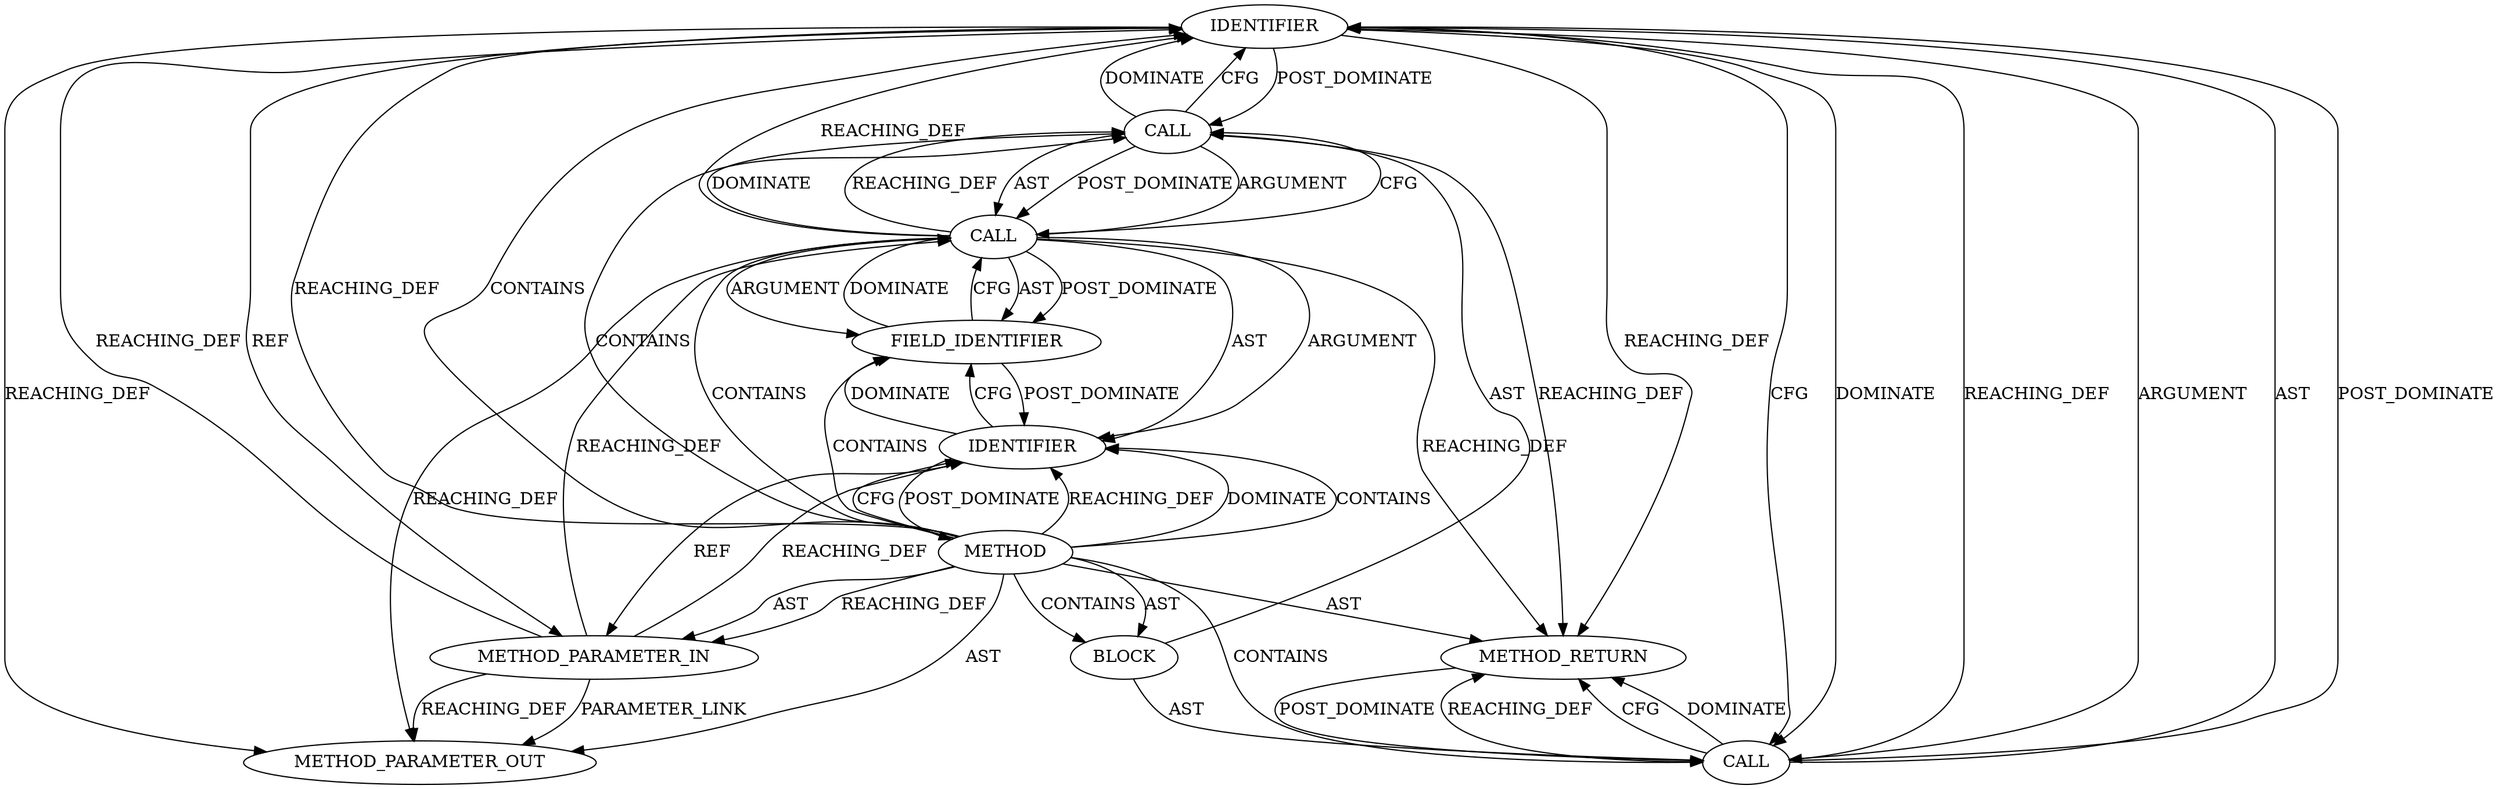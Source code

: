 digraph {
  6503 [label=IDENTIFIER ORDER=1 ARGUMENT_INDEX=1 CODE="con" COLUMN_NUMBER=24 LINE_NUMBER=1911 TYPE_FULL_NAME="ceph_connection*" NAME="con"]
  6497 [label=BLOCK ORDER=2 ARGUMENT_INDEX=-1 CODE="{
	con->in_seq++;
	prepare_read_preamble(con);
}" COLUMN_NUMBER=1 LINE_NUMBER=1909 TYPE_FULL_NAME="void"]
  6501 [label=FIELD_IDENTIFIER ORDER=2 ARGUMENT_INDEX=2 CODE="in_seq" COLUMN_NUMBER=2 LINE_NUMBER=1910 CANONICAL_NAME="in_seq"]
  6498 [label=CALL ORDER=1 ARGUMENT_INDEX=-1 CODE="con->in_seq++" COLUMN_NUMBER=2 METHOD_FULL_NAME="<operator>.postIncrement" LINE_NUMBER=1910 TYPE_FULL_NAME="<empty>" DISPATCH_TYPE="STATIC_DISPATCH" SIGNATURE="" NAME="<operator>.postIncrement"]
  6502 [label=CALL ORDER=2 ARGUMENT_INDEX=-1 CODE="prepare_read_preamble(con)" COLUMN_NUMBER=2 METHOD_FULL_NAME="prepare_read_preamble" LINE_NUMBER=1911 TYPE_FULL_NAME="<empty>" DISPATCH_TYPE="STATIC_DISPATCH" SIGNATURE="" NAME="prepare_read_preamble"]
  6499 [label=CALL ORDER=1 ARGUMENT_INDEX=1 CODE="con->in_seq" COLUMN_NUMBER=2 METHOD_FULL_NAME="<operator>.indirectFieldAccess" LINE_NUMBER=1910 TYPE_FULL_NAME="<empty>" DISPATCH_TYPE="STATIC_DISPATCH" SIGNATURE="" NAME="<operator>.indirectFieldAccess"]
  6500 [label=IDENTIFIER ORDER=1 ARGUMENT_INDEX=1 CODE="con" COLUMN_NUMBER=2 LINE_NUMBER=1910 TYPE_FULL_NAME="ceph_connection*" NAME="con"]
  6496 [label=METHOD_PARAMETER_IN ORDER=1 CODE="struct ceph_connection *con" IS_VARIADIC=false COLUMN_NUMBER=27 LINE_NUMBER=1908 TYPE_FULL_NAME="ceph_connection*" EVALUATION_STRATEGY="BY_VALUE" INDEX=1 NAME="con"]
  13228 [label=METHOD_PARAMETER_OUT ORDER=1 CODE="struct ceph_connection *con" IS_VARIADIC=false COLUMN_NUMBER=27 LINE_NUMBER=1908 TYPE_FULL_NAME="ceph_connection*" EVALUATION_STRATEGY="BY_VALUE" INDEX=1 NAME="con"]
  6504 [label=METHOD_RETURN ORDER=3 CODE="RET" COLUMN_NUMBER=1 LINE_NUMBER=1908 TYPE_FULL_NAME="void" EVALUATION_STRATEGY="BY_VALUE"]
  6495 [label=METHOD COLUMN_NUMBER=1 LINE_NUMBER=1908 COLUMN_NUMBER_END=1 IS_EXTERNAL=false SIGNATURE="void __finish_skip (ceph_connection*)" NAME="__finish_skip" AST_PARENT_TYPE="TYPE_DECL" AST_PARENT_FULL_NAME="messenger_v2.c:<global>" ORDER=85 CODE="static void __finish_skip(struct ceph_connection *con)
{
	con->in_seq++;
	prepare_read_preamble(con);
}" FULL_NAME="__finish_skip" LINE_NUMBER_END=1912 FILENAME="messenger_v2.c"]
  6501 -> 6500 [label=POST_DOMINATE ]
  6499 -> 6500 [label=ARGUMENT ]
  6501 -> 6499 [label=DOMINATE ]
  6499 -> 6498 [label=CFG ]
  6495 -> 6500 [label=REACHING_DEF VARIABLE=""]
  6495 -> 13228 [label=AST ]
  6496 -> 6499 [label=REACHING_DEF VARIABLE="con"]
  6495 -> 6501 [label=CONTAINS ]
  6499 -> 13228 [label=REACHING_DEF VARIABLE="con->in_seq"]
  6503 -> 13228 [label=REACHING_DEF VARIABLE="con"]
  6498 -> 6499 [label=AST ]
  6499 -> 6501 [label=AST ]
  6502 -> 6503 [label=ARGUMENT ]
  6495 -> 6503 [label=REACHING_DEF VARIABLE=""]
  6503 -> 6502 [label=CFG ]
  6495 -> 6500 [label=DOMINATE ]
  6496 -> 13228 [label=REACHING_DEF VARIABLE="con"]
  6501 -> 6499 [label=CFG ]
  6503 -> 6496 [label=REF ]
  6495 -> 6498 [label=CONTAINS ]
  6498 -> 6499 [label=POST_DOMINATE ]
  6500 -> 6501 [label=DOMINATE ]
  6499 -> 6504 [label=REACHING_DEF VARIABLE="con->in_seq"]
  6495 -> 6497 [label=AST ]
  6495 -> 6496 [label=REACHING_DEF VARIABLE=""]
  6503 -> 6498 [label=POST_DOMINATE ]
  6502 -> 6504 [label=REACHING_DEF VARIABLE="prepare_read_preamble(con)"]
  6500 -> 6496 [label=REF ]
  6495 -> 6496 [label=AST ]
  6499 -> 6503 [label=REACHING_DEF VARIABLE="con->in_seq"]
  6495 -> 6500 [label=CONTAINS ]
  6502 -> 6503 [label=AST ]
  6496 -> 6500 [label=REACHING_DEF VARIABLE="con"]
  6497 -> 6498 [label=AST ]
  6499 -> 6498 [label=DOMINATE ]
  6496 -> 13228 [label=PARAMETER_LINK ]
  6495 -> 6503 [label=CONTAINS ]
  6502 -> 6504 [label=CFG ]
  6498 -> 6504 [label=REACHING_DEF VARIABLE="con->in_seq++"]
  6500 -> 6495 [label=POST_DOMINATE ]
  6499 -> 6500 [label=AST ]
  6502 -> 6504 [label=DOMINATE ]
  6498 -> 6503 [label=DOMINATE ]
  6500 -> 6501 [label=CFG ]
  6495 -> 6499 [label=CONTAINS ]
  6498 -> 6503 [label=CFG ]
  6503 -> 6504 [label=REACHING_DEF VARIABLE="con"]
  6502 -> 6503 [label=POST_DOMINATE ]
  6504 -> 6502 [label=POST_DOMINATE ]
  6495 -> 6504 [label=AST ]
  6496 -> 6503 [label=REACHING_DEF VARIABLE="con"]
  6499 -> 6498 [label=REACHING_DEF VARIABLE="con->in_seq"]
  6503 -> 6502 [label=DOMINATE ]
  6495 -> 6497 [label=CONTAINS ]
  6503 -> 6502 [label=REACHING_DEF VARIABLE="con"]
  6497 -> 6502 [label=AST ]
  6495 -> 6502 [label=CONTAINS ]
  6498 -> 6499 [label=ARGUMENT ]
  6495 -> 6500 [label=CFG ]
  6499 -> 6501 [label=POST_DOMINATE ]
  6499 -> 6501 [label=ARGUMENT ]
}

